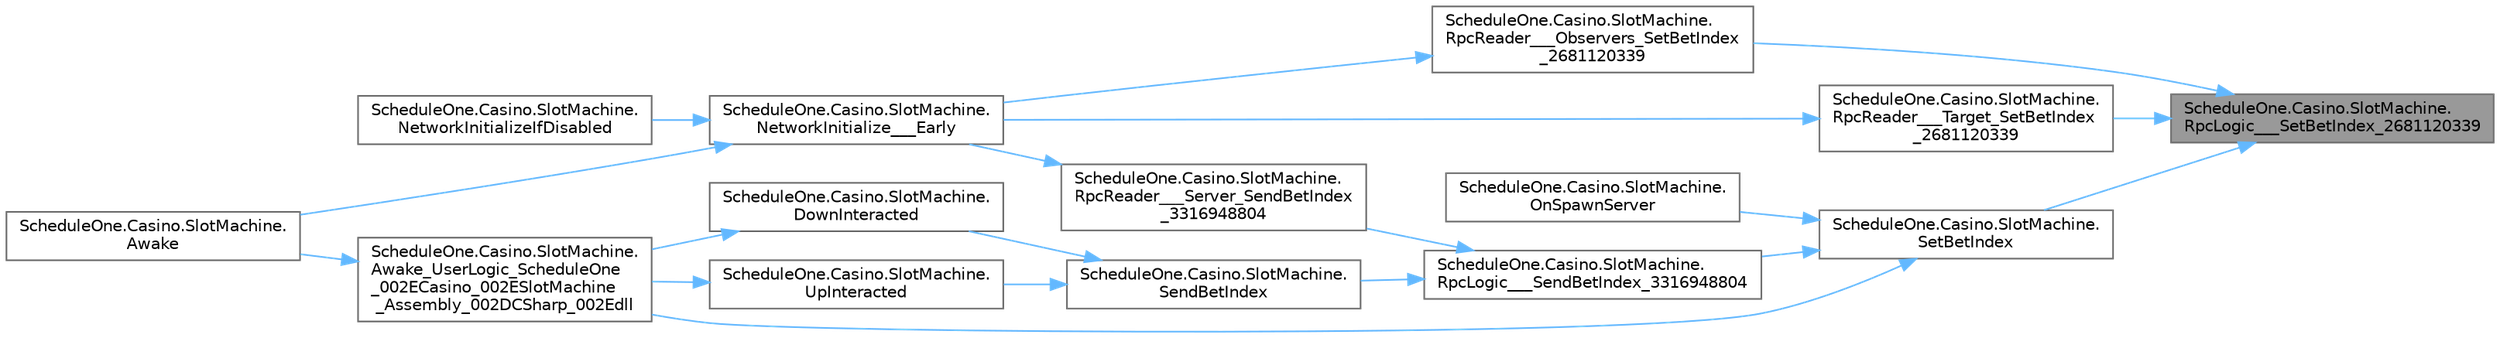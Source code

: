 digraph "ScheduleOne.Casino.SlotMachine.RpcLogic___SetBetIndex_2681120339"
{
 // LATEX_PDF_SIZE
  bgcolor="transparent";
  edge [fontname=Helvetica,fontsize=10,labelfontname=Helvetica,labelfontsize=10];
  node [fontname=Helvetica,fontsize=10,shape=box,height=0.2,width=0.4];
  rankdir="RL";
  Node1 [id="Node000001",label="ScheduleOne.Casino.SlotMachine.\lRpcLogic___SetBetIndex_2681120339",height=0.2,width=0.4,color="gray40", fillcolor="grey60", style="filled", fontcolor="black",tooltip=" "];
  Node1 -> Node2 [id="edge1_Node000001_Node000002",dir="back",color="steelblue1",style="solid",tooltip=" "];
  Node2 [id="Node000002",label="ScheduleOne.Casino.SlotMachine.\lRpcReader___Observers_SetBetIndex\l_2681120339",height=0.2,width=0.4,color="grey40", fillcolor="white", style="filled",URL="$class_schedule_one_1_1_casino_1_1_slot_machine.html#ad93b211c05f7df4667fc810f50156b06",tooltip=" "];
  Node2 -> Node3 [id="edge2_Node000002_Node000003",dir="back",color="steelblue1",style="solid",tooltip=" "];
  Node3 [id="Node000003",label="ScheduleOne.Casino.SlotMachine.\lNetworkInitialize___Early",height=0.2,width=0.4,color="grey40", fillcolor="white", style="filled",URL="$class_schedule_one_1_1_casino_1_1_slot_machine.html#aa58f6c2d36dcbfbbba994b5e8db2c17c",tooltip=" "];
  Node3 -> Node4 [id="edge3_Node000003_Node000004",dir="back",color="steelblue1",style="solid",tooltip=" "];
  Node4 [id="Node000004",label="ScheduleOne.Casino.SlotMachine.\lAwake",height=0.2,width=0.4,color="grey40", fillcolor="white", style="filled",URL="$class_schedule_one_1_1_casino_1_1_slot_machine.html#a9e4d227209baff5eed23ebd47ee88905",tooltip=" "];
  Node3 -> Node5 [id="edge4_Node000003_Node000005",dir="back",color="steelblue1",style="solid",tooltip=" "];
  Node5 [id="Node000005",label="ScheduleOne.Casino.SlotMachine.\lNetworkInitializeIfDisabled",height=0.2,width=0.4,color="grey40", fillcolor="white", style="filled",URL="$class_schedule_one_1_1_casino_1_1_slot_machine.html#adf8c59478b90a45869ab6bdc350ed3e2",tooltip=" "];
  Node1 -> Node6 [id="edge5_Node000001_Node000006",dir="back",color="steelblue1",style="solid",tooltip=" "];
  Node6 [id="Node000006",label="ScheduleOne.Casino.SlotMachine.\lRpcReader___Target_SetBetIndex\l_2681120339",height=0.2,width=0.4,color="grey40", fillcolor="white", style="filled",URL="$class_schedule_one_1_1_casino_1_1_slot_machine.html#a90e089787b359e2b7c052dc7fc5dd894",tooltip=" "];
  Node6 -> Node3 [id="edge6_Node000006_Node000003",dir="back",color="steelblue1",style="solid",tooltip=" "];
  Node1 -> Node7 [id="edge7_Node000001_Node000007",dir="back",color="steelblue1",style="solid",tooltip=" "];
  Node7 [id="Node000007",label="ScheduleOne.Casino.SlotMachine.\lSetBetIndex",height=0.2,width=0.4,color="grey40", fillcolor="white", style="filled",URL="$class_schedule_one_1_1_casino_1_1_slot_machine.html#afeb9928c2370b7c6b753d3ea700b9657",tooltip=" "];
  Node7 -> Node8 [id="edge8_Node000007_Node000008",dir="back",color="steelblue1",style="solid",tooltip=" "];
  Node8 [id="Node000008",label="ScheduleOne.Casino.SlotMachine.\lAwake_UserLogic_ScheduleOne\l_002ECasino_002ESlotMachine\l_Assembly_002DCSharp_002Edll",height=0.2,width=0.4,color="grey40", fillcolor="white", style="filled",URL="$class_schedule_one_1_1_casino_1_1_slot_machine.html#a38fd1264451f8550180e0dd37f5152dc",tooltip=" "];
  Node8 -> Node4 [id="edge9_Node000008_Node000004",dir="back",color="steelblue1",style="solid",tooltip=" "];
  Node7 -> Node9 [id="edge10_Node000007_Node000009",dir="back",color="steelblue1",style="solid",tooltip=" "];
  Node9 [id="Node000009",label="ScheduleOne.Casino.SlotMachine.\lOnSpawnServer",height=0.2,width=0.4,color="grey40", fillcolor="white", style="filled",URL="$class_schedule_one_1_1_casino_1_1_slot_machine.html#a61bf66866aacbc1202b8440639842d57",tooltip=" "];
  Node7 -> Node10 [id="edge11_Node000007_Node000010",dir="back",color="steelblue1",style="solid",tooltip=" "];
  Node10 [id="Node000010",label="ScheduleOne.Casino.SlotMachine.\lRpcLogic___SendBetIndex_3316948804",height=0.2,width=0.4,color="grey40", fillcolor="white", style="filled",URL="$class_schedule_one_1_1_casino_1_1_slot_machine.html#a46e5006fffefdac70b850fb3ee9e06c7",tooltip=" "];
  Node10 -> Node11 [id="edge12_Node000010_Node000011",dir="back",color="steelblue1",style="solid",tooltip=" "];
  Node11 [id="Node000011",label="ScheduleOne.Casino.SlotMachine.\lRpcReader___Server_SendBetIndex\l_3316948804",height=0.2,width=0.4,color="grey40", fillcolor="white", style="filled",URL="$class_schedule_one_1_1_casino_1_1_slot_machine.html#a0d23df4acf3206954a63e68ad55c4a66",tooltip=" "];
  Node11 -> Node3 [id="edge13_Node000011_Node000003",dir="back",color="steelblue1",style="solid",tooltip=" "];
  Node10 -> Node12 [id="edge14_Node000010_Node000012",dir="back",color="steelblue1",style="solid",tooltip=" "];
  Node12 [id="Node000012",label="ScheduleOne.Casino.SlotMachine.\lSendBetIndex",height=0.2,width=0.4,color="grey40", fillcolor="white", style="filled",URL="$class_schedule_one_1_1_casino_1_1_slot_machine.html#a20fede213bf8f814a33be68947bd3b56",tooltip=" "];
  Node12 -> Node13 [id="edge15_Node000012_Node000013",dir="back",color="steelblue1",style="solid",tooltip=" "];
  Node13 [id="Node000013",label="ScheduleOne.Casino.SlotMachine.\lDownInteracted",height=0.2,width=0.4,color="grey40", fillcolor="white", style="filled",URL="$class_schedule_one_1_1_casino_1_1_slot_machine.html#a81b9e9d28cc4515cc413036fb74337fe",tooltip=" "];
  Node13 -> Node8 [id="edge16_Node000013_Node000008",dir="back",color="steelblue1",style="solid",tooltip=" "];
  Node12 -> Node14 [id="edge17_Node000012_Node000014",dir="back",color="steelblue1",style="solid",tooltip=" "];
  Node14 [id="Node000014",label="ScheduleOne.Casino.SlotMachine.\lUpInteracted",height=0.2,width=0.4,color="grey40", fillcolor="white", style="filled",URL="$class_schedule_one_1_1_casino_1_1_slot_machine.html#a06ea6b96def867c9615153f89c4269e3",tooltip=" "];
  Node14 -> Node8 [id="edge18_Node000014_Node000008",dir="back",color="steelblue1",style="solid",tooltip=" "];
}
